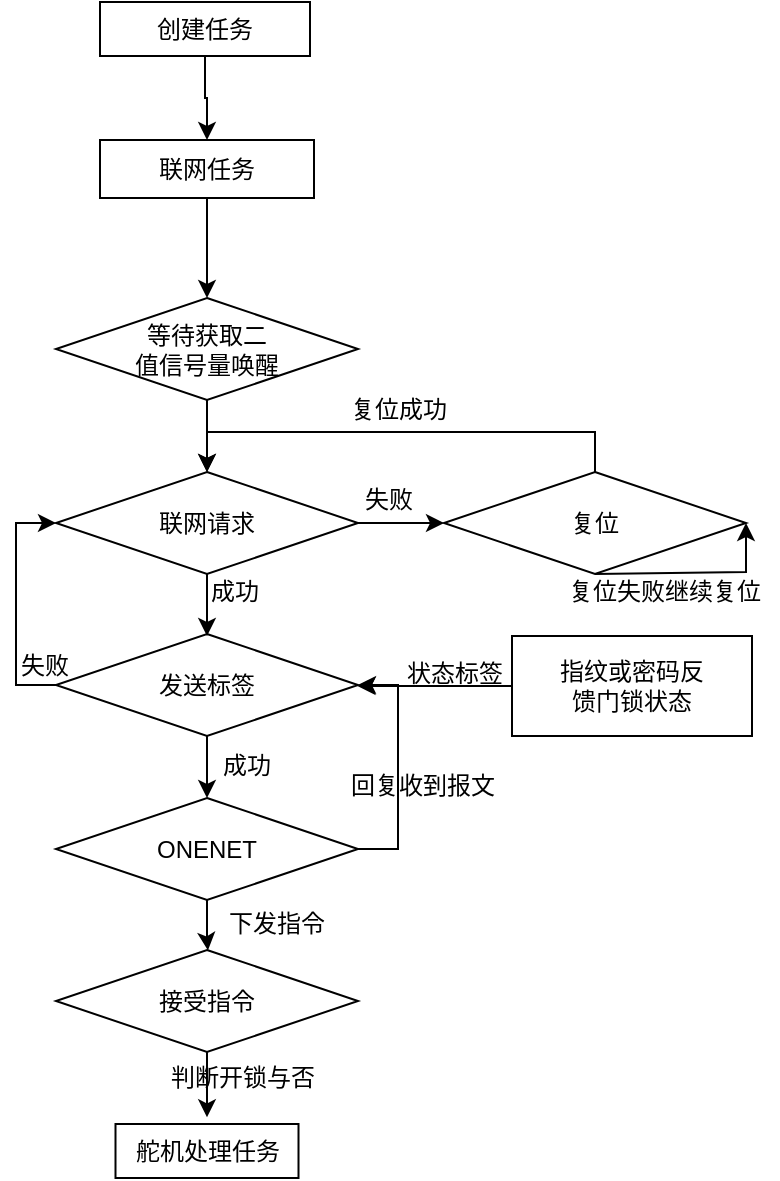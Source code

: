 <mxfile version="21.2.1" type="github">
  <diagram name="第 1 页" id="DFqOQ7UMk5PK0iGB1UMe">
    <mxGraphModel dx="1108" dy="672" grid="0" gridSize="10" guides="1" tooltips="1" connect="1" arrows="1" fold="1" page="1" pageScale="1" pageWidth="827" pageHeight="1169" math="0" shadow="0">
      <root>
        <mxCell id="0" />
        <mxCell id="1" parent="0" />
        <mxCell id="8xRtWHPvOdFfeZzIDdgQ-32" style="edgeStyle=orthogonalEdgeStyle;rounded=0;orthogonalLoop=1;jettySize=auto;html=1;entryX=0.5;entryY=0;entryDx=0;entryDy=0;" edge="1" parent="1" source="8xRtWHPvOdFfeZzIDdgQ-1" target="8xRtWHPvOdFfeZzIDdgQ-2">
          <mxGeometry relative="1" as="geometry" />
        </mxCell>
        <mxCell id="8xRtWHPvOdFfeZzIDdgQ-1" value="创建任务" style="rounded=0;whiteSpace=wrap;html=1;" vertex="1" parent="1">
          <mxGeometry x="273" y="152" width="105" height="27" as="geometry" />
        </mxCell>
        <mxCell id="8xRtWHPvOdFfeZzIDdgQ-5" style="edgeStyle=orthogonalEdgeStyle;rounded=0;orthogonalLoop=1;jettySize=auto;html=1;entryX=0.5;entryY=0;entryDx=0;entryDy=0;" edge="1" parent="1" source="8xRtWHPvOdFfeZzIDdgQ-2" target="8xRtWHPvOdFfeZzIDdgQ-4">
          <mxGeometry relative="1" as="geometry" />
        </mxCell>
        <mxCell id="8xRtWHPvOdFfeZzIDdgQ-2" value="联网任务" style="rounded=0;whiteSpace=wrap;html=1;" vertex="1" parent="1">
          <mxGeometry x="273" y="221" width="107" height="29" as="geometry" />
        </mxCell>
        <mxCell id="8xRtWHPvOdFfeZzIDdgQ-15" style="edgeStyle=orthogonalEdgeStyle;rounded=0;orthogonalLoop=1;jettySize=auto;html=1;entryX=0.5;entryY=0;entryDx=0;entryDy=0;" edge="1" parent="1" source="8xRtWHPvOdFfeZzIDdgQ-4" target="8xRtWHPvOdFfeZzIDdgQ-14">
          <mxGeometry relative="1" as="geometry" />
        </mxCell>
        <mxCell id="8xRtWHPvOdFfeZzIDdgQ-4" value="等待获取二&lt;br&gt;值信号量唤醒" style="rhombus;whiteSpace=wrap;html=1;" vertex="1" parent="1">
          <mxGeometry x="251" y="300" width="151" height="51" as="geometry" />
        </mxCell>
        <mxCell id="8xRtWHPvOdFfeZzIDdgQ-22" style="edgeStyle=orthogonalEdgeStyle;rounded=0;orthogonalLoop=1;jettySize=auto;html=1;entryX=0.5;entryY=0;entryDx=0;entryDy=0;" edge="1" parent="1" source="8xRtWHPvOdFfeZzIDdgQ-6" target="8xRtWHPvOdFfeZzIDdgQ-12">
          <mxGeometry relative="1" as="geometry" />
        </mxCell>
        <mxCell id="8xRtWHPvOdFfeZzIDdgQ-24" style="edgeStyle=orthogonalEdgeStyle;rounded=0;orthogonalLoop=1;jettySize=auto;html=1;entryX=0;entryY=0.5;entryDx=0;entryDy=0;" edge="1" parent="1" source="8xRtWHPvOdFfeZzIDdgQ-6" target="8xRtWHPvOdFfeZzIDdgQ-14">
          <mxGeometry relative="1" as="geometry">
            <mxPoint x="219.674" y="436.163" as="targetPoint" />
            <Array as="points">
              <mxPoint x="231" y="494" />
              <mxPoint x="231" y="412" />
            </Array>
          </mxGeometry>
        </mxCell>
        <mxCell id="8xRtWHPvOdFfeZzIDdgQ-6" value="发送标签" style="rhombus;whiteSpace=wrap;html=1;" vertex="1" parent="1">
          <mxGeometry x="251" y="468" width="151" height="51" as="geometry" />
        </mxCell>
        <mxCell id="8xRtWHPvOdFfeZzIDdgQ-39" style="edgeStyle=orthogonalEdgeStyle;rounded=0;orthogonalLoop=1;jettySize=auto;html=1;" edge="1" parent="1" source="8xRtWHPvOdFfeZzIDdgQ-11">
          <mxGeometry relative="1" as="geometry">
            <mxPoint x="326.5" y="709.63" as="targetPoint" />
          </mxGeometry>
        </mxCell>
        <mxCell id="8xRtWHPvOdFfeZzIDdgQ-11" value="接受指令" style="rhombus;whiteSpace=wrap;html=1;" vertex="1" parent="1">
          <mxGeometry x="251" y="626" width="151" height="51" as="geometry" />
        </mxCell>
        <mxCell id="8xRtWHPvOdFfeZzIDdgQ-27" style="edgeStyle=orthogonalEdgeStyle;rounded=0;orthogonalLoop=1;jettySize=auto;html=1;entryX=1;entryY=0.5;entryDx=0;entryDy=0;" edge="1" parent="1" source="8xRtWHPvOdFfeZzIDdgQ-12" target="8xRtWHPvOdFfeZzIDdgQ-6">
          <mxGeometry relative="1" as="geometry">
            <Array as="points">
              <mxPoint x="422" y="576" />
              <mxPoint x="422" y="494" />
            </Array>
          </mxGeometry>
        </mxCell>
        <mxCell id="8xRtWHPvOdFfeZzIDdgQ-29" style="edgeStyle=orthogonalEdgeStyle;rounded=0;orthogonalLoop=1;jettySize=auto;html=1;" edge="1" parent="1" source="8xRtWHPvOdFfeZzIDdgQ-12" target="8xRtWHPvOdFfeZzIDdgQ-11">
          <mxGeometry relative="1" as="geometry">
            <Array as="points">
              <mxPoint x="327" y="621" />
              <mxPoint x="327" y="621" />
            </Array>
          </mxGeometry>
        </mxCell>
        <mxCell id="8xRtWHPvOdFfeZzIDdgQ-12" value="ONENET" style="rhombus;whiteSpace=wrap;html=1;" vertex="1" parent="1">
          <mxGeometry x="251" y="550" width="151" height="51" as="geometry" />
        </mxCell>
        <mxCell id="8xRtWHPvOdFfeZzIDdgQ-17" style="edgeStyle=orthogonalEdgeStyle;rounded=0;orthogonalLoop=1;jettySize=auto;html=1;entryX=0.5;entryY=0;entryDx=0;entryDy=0;" edge="1" parent="1" source="8xRtWHPvOdFfeZzIDdgQ-13" target="8xRtWHPvOdFfeZzIDdgQ-14">
          <mxGeometry relative="1" as="geometry">
            <Array as="points">
              <mxPoint x="521" y="367" />
              <mxPoint x="327" y="367" />
            </Array>
          </mxGeometry>
        </mxCell>
        <mxCell id="8xRtWHPvOdFfeZzIDdgQ-13" value="复位" style="rhombus;whiteSpace=wrap;html=1;" vertex="1" parent="1">
          <mxGeometry x="445" y="387" width="151" height="51" as="geometry" />
        </mxCell>
        <mxCell id="8xRtWHPvOdFfeZzIDdgQ-18" style="edgeStyle=orthogonalEdgeStyle;rounded=0;orthogonalLoop=1;jettySize=auto;html=1;entryX=0;entryY=0.5;entryDx=0;entryDy=0;" edge="1" parent="1" source="8xRtWHPvOdFfeZzIDdgQ-14" target="8xRtWHPvOdFfeZzIDdgQ-13">
          <mxGeometry relative="1" as="geometry" />
        </mxCell>
        <mxCell id="8xRtWHPvOdFfeZzIDdgQ-20" style="edgeStyle=orthogonalEdgeStyle;rounded=0;orthogonalLoop=1;jettySize=auto;html=1;" edge="1" parent="1" source="8xRtWHPvOdFfeZzIDdgQ-14">
          <mxGeometry relative="1" as="geometry">
            <mxPoint x="326.5" y="469" as="targetPoint" />
          </mxGeometry>
        </mxCell>
        <mxCell id="8xRtWHPvOdFfeZzIDdgQ-14" value="联网请求" style="rhombus;whiteSpace=wrap;html=1;" vertex="1" parent="1">
          <mxGeometry x="251" y="387" width="151" height="51" as="geometry" />
        </mxCell>
        <mxCell id="8xRtWHPvOdFfeZzIDdgQ-19" value="失败" style="text;html=1;align=center;verticalAlign=middle;resizable=0;points=[];autosize=1;strokeColor=none;fillColor=none;" vertex="1" parent="1">
          <mxGeometry x="396" y="388" width="42" height="26" as="geometry" />
        </mxCell>
        <mxCell id="8xRtWHPvOdFfeZzIDdgQ-21" value="成功" style="text;html=1;align=center;verticalAlign=middle;resizable=0;points=[];autosize=1;strokeColor=none;fillColor=none;" vertex="1" parent="1">
          <mxGeometry x="319" y="434" width="42" height="26" as="geometry" />
        </mxCell>
        <mxCell id="8xRtWHPvOdFfeZzIDdgQ-25" value="失败" style="text;html=1;align=center;verticalAlign=middle;resizable=0;points=[];autosize=1;strokeColor=none;fillColor=none;" vertex="1" parent="1">
          <mxGeometry x="224" y="471" width="42" height="26" as="geometry" />
        </mxCell>
        <mxCell id="8xRtWHPvOdFfeZzIDdgQ-26" value="成功" style="text;html=1;align=center;verticalAlign=middle;resizable=0;points=[];autosize=1;strokeColor=none;fillColor=none;" vertex="1" parent="1">
          <mxGeometry x="325" y="521" width="42" height="26" as="geometry" />
        </mxCell>
        <mxCell id="8xRtWHPvOdFfeZzIDdgQ-28" value="回复收到报文" style="text;html=1;align=center;verticalAlign=middle;resizable=0;points=[];autosize=1;strokeColor=none;fillColor=none;" vertex="1" parent="1">
          <mxGeometry x="389" y="531" width="90" height="26" as="geometry" />
        </mxCell>
        <mxCell id="8xRtWHPvOdFfeZzIDdgQ-30" value="下发指令" style="text;html=1;align=center;verticalAlign=middle;resizable=0;points=[];autosize=1;strokeColor=none;fillColor=none;" vertex="1" parent="1">
          <mxGeometry x="328" y="600" width="66" height="26" as="geometry" />
        </mxCell>
        <mxCell id="8xRtWHPvOdFfeZzIDdgQ-33" style="edgeStyle=orthogonalEdgeStyle;rounded=0;orthogonalLoop=1;jettySize=auto;html=1;" edge="1" parent="1" source="8xRtWHPvOdFfeZzIDdgQ-31">
          <mxGeometry relative="1" as="geometry">
            <mxPoint x="401.709" y="494" as="targetPoint" />
          </mxGeometry>
        </mxCell>
        <mxCell id="8xRtWHPvOdFfeZzIDdgQ-31" value="指纹或密码反&lt;br&gt;馈门锁状态" style="rounded=0;whiteSpace=wrap;html=1;" vertex="1" parent="1">
          <mxGeometry x="479" y="469" width="120" height="50" as="geometry" />
        </mxCell>
        <mxCell id="8xRtWHPvOdFfeZzIDdgQ-34" value="状态标签" style="text;html=1;align=center;verticalAlign=middle;resizable=0;points=[];autosize=1;strokeColor=none;fillColor=none;" vertex="1" parent="1">
          <mxGeometry x="417" y="475" width="66" height="26" as="geometry" />
        </mxCell>
        <mxCell id="8xRtWHPvOdFfeZzIDdgQ-35" value="复位成功" style="text;html=1;align=center;verticalAlign=middle;resizable=0;points=[];autosize=1;strokeColor=none;fillColor=none;" vertex="1" parent="1">
          <mxGeometry x="389" y="343" width="66" height="26" as="geometry" />
        </mxCell>
        <mxCell id="8xRtWHPvOdFfeZzIDdgQ-37" value="" style="endArrow=classic;html=1;rounded=0;exitX=0.5;exitY=1;exitDx=0;exitDy=0;entryX=1;entryY=0.5;entryDx=0;entryDy=0;" edge="1" parent="1" source="8xRtWHPvOdFfeZzIDdgQ-13" target="8xRtWHPvOdFfeZzIDdgQ-13">
          <mxGeometry width="50" height="50" relative="1" as="geometry">
            <mxPoint x="435" y="533" as="sourcePoint" />
            <mxPoint x="485" y="483" as="targetPoint" />
            <Array as="points">
              <mxPoint x="596" y="437" />
            </Array>
          </mxGeometry>
        </mxCell>
        <mxCell id="8xRtWHPvOdFfeZzIDdgQ-38" value="复位失败继续复位" style="text;html=1;align=center;verticalAlign=middle;resizable=0;points=[];autosize=1;strokeColor=none;fillColor=none;" vertex="1" parent="1">
          <mxGeometry x="498" y="434" width="114" height="26" as="geometry" />
        </mxCell>
        <mxCell id="8xRtWHPvOdFfeZzIDdgQ-40" value="判断开锁与否" style="text;html=1;align=center;verticalAlign=middle;resizable=0;points=[];autosize=1;strokeColor=none;fillColor=none;" vertex="1" parent="1">
          <mxGeometry x="299" y="677" width="90" height="26" as="geometry" />
        </mxCell>
        <mxCell id="8xRtWHPvOdFfeZzIDdgQ-41" value="舵机处理任务" style="rounded=0;whiteSpace=wrap;html=1;" vertex="1" parent="1">
          <mxGeometry x="280.75" y="713" width="91.5" height="27" as="geometry" />
        </mxCell>
      </root>
    </mxGraphModel>
  </diagram>
</mxfile>
